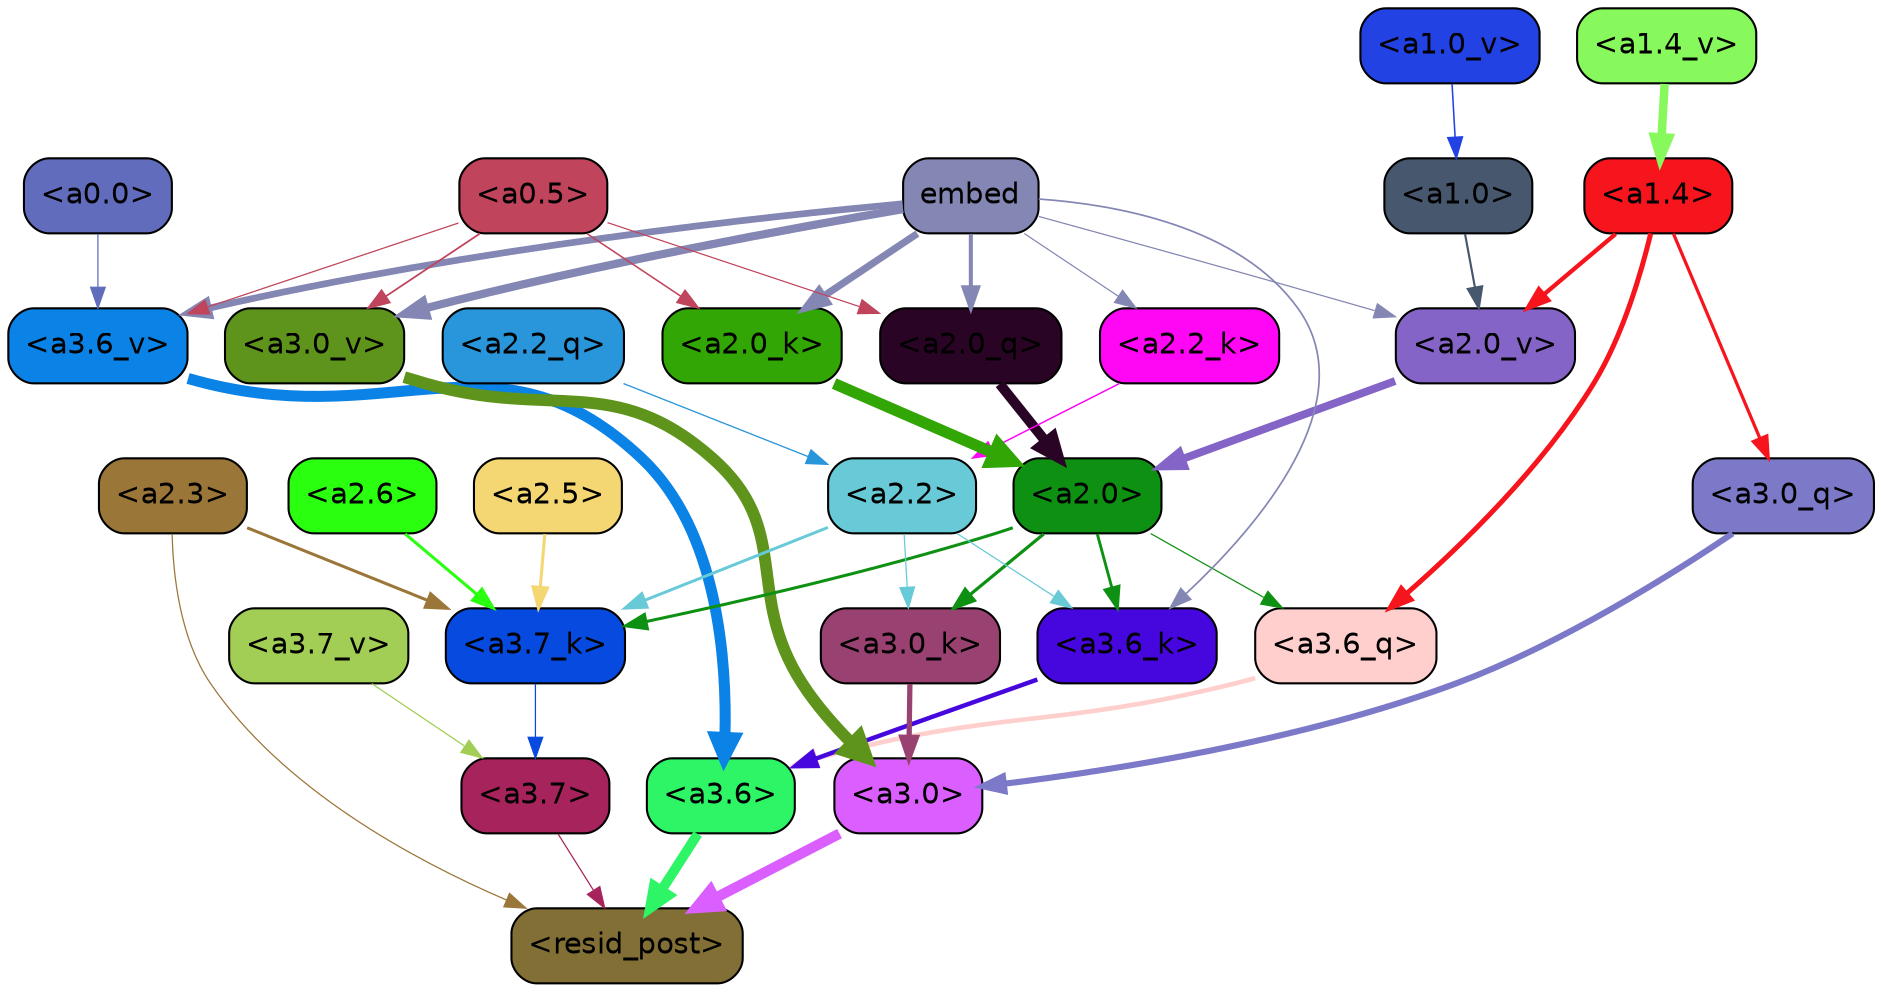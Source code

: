 strict digraph "" {
	graph [bgcolor=transparent,
		layout=dot,
		overlap=false,
		splines=true
	];
	"<a3.7>"	[color=black,
		fillcolor="#a7235b",
		fontname=Helvetica,
		shape=box,
		style="filled, rounded"];
	"<resid_post>"	[color=black,
		fillcolor="#816f35",
		fontname=Helvetica,
		shape=box,
		style="filled, rounded"];
	"<a3.7>" -> "<resid_post>"	[color="#a7235b",
		penwidth=0.6];
	"<a3.6>"	[color=black,
		fillcolor="#2df565",
		fontname=Helvetica,
		shape=box,
		style="filled, rounded"];
	"<a3.6>" -> "<resid_post>"	[color="#2df565",
		penwidth=4.749041676521301];
	"<a3.0>"	[color=black,
		fillcolor="#db5ffe",
		fontname=Helvetica,
		shape=box,
		style="filled, rounded"];
	"<a3.0>" -> "<resid_post>"	[color="#db5ffe",
		penwidth=5.004215121269226];
	"<a2.3>"	[color=black,
		fillcolor="#9b7639",
		fontname=Helvetica,
		shape=box,
		style="filled, rounded"];
	"<a2.3>" -> "<resid_post>"	[color="#9b7639",
		penwidth=0.6];
	"<a3.7_k>"	[color=black,
		fillcolor="#064adf",
		fontname=Helvetica,
		shape=box,
		style="filled, rounded"];
	"<a2.3>" -> "<a3.7_k>"	[color="#9b7639",
		penwidth=1.4559586644172668];
	"<a3.6_q>"	[color=black,
		fillcolor="#fecfcc",
		fontname=Helvetica,
		shape=box,
		style="filled, rounded"];
	"<a3.6_q>" -> "<a3.6>"	[color="#fecfcc",
		penwidth=2.199681341648102];
	"<a3.0_q>"	[color=black,
		fillcolor="#7c79c8",
		fontname=Helvetica,
		shape=box,
		style="filled, rounded"];
	"<a3.0_q>" -> "<a3.0>"	[color="#7c79c8",
		penwidth=2.9459195733070374];
	"<a3.7_k>" -> "<a3.7>"	[color="#064adf",
		penwidth=0.6];
	"<a3.6_k>"	[color=black,
		fillcolor="#4606de",
		fontname=Helvetica,
		shape=box,
		style="filled, rounded"];
	"<a3.6_k>" -> "<a3.6>"	[color="#4606de",
		penwidth=2.13908451795578];
	"<a3.0_k>"	[color=black,
		fillcolor="#994170",
		fontname=Helvetica,
		shape=box,
		style="filled, rounded"];
	"<a3.0_k>" -> "<a3.0>"	[color="#994170",
		penwidth=2.520303964614868];
	"<a3.7_v>"	[color=black,
		fillcolor="#a2ce55",
		fontname=Helvetica,
		shape=box,
		style="filled, rounded"];
	"<a3.7_v>" -> "<a3.7>"	[color="#a2ce55",
		penwidth=0.6];
	"<a3.6_v>"	[color=black,
		fillcolor="#0a82e6",
		fontname=Helvetica,
		shape=box,
		style="filled, rounded"];
	"<a3.6_v>" -> "<a3.6>"	[color="#0a82e6",
		penwidth=5.297133803367615];
	"<a3.0_v>"	[color=black,
		fillcolor="#5f941c",
		fontname=Helvetica,
		shape=box,
		style="filled, rounded"];
	"<a3.0_v>" -> "<a3.0>"	[color="#5f941c",
		penwidth=5.680712580680847];
	"<a2.0>"	[color=black,
		fillcolor="#0e9113",
		fontname=Helvetica,
		shape=box,
		style="filled, rounded"];
	"<a2.0>" -> "<a3.6_q>"	[color="#0e9113",
		penwidth=0.6];
	"<a2.0>" -> "<a3.7_k>"	[color="#0e9113",
		penwidth=1.4582423567771912];
	"<a2.0>" -> "<a3.6_k>"	[color="#0e9113",
		penwidth=1.3792681694030762];
	"<a2.0>" -> "<a3.0_k>"	[color="#0e9113",
		penwidth=1.5433646440505981];
	"<a1.4>"	[color=black,
		fillcolor="#f6141d",
		fontname=Helvetica,
		shape=box,
		style="filled, rounded"];
	"<a1.4>" -> "<a3.6_q>"	[color="#f6141d",
		penwidth=2.407962203025818];
	"<a1.4>" -> "<a3.0_q>"	[color="#f6141d",
		penwidth=1.5490156412124634];
	"<a2.0_v>"	[color=black,
		fillcolor="#8464c6",
		fontname=Helvetica,
		shape=box,
		style="filled, rounded"];
	"<a1.4>" -> "<a2.0_v>"	[color="#f6141d",
		penwidth=2.058677911758423];
	"<a2.6>"	[color=black,
		fillcolor="#29ff0f",
		fontname=Helvetica,
		shape=box,
		style="filled, rounded"];
	"<a2.6>" -> "<a3.7_k>"	[color="#29ff0f",
		penwidth=1.468173325061798];
	"<a2.5>"	[color=black,
		fillcolor="#f4d772",
		fontname=Helvetica,
		shape=box,
		style="filled, rounded"];
	"<a2.5>" -> "<a3.7_k>"	[color="#f4d772",
		penwidth=1.457568109035492];
	"<a2.2>"	[color=black,
		fillcolor="#67cad6",
		fontname=Helvetica,
		shape=box,
		style="filled, rounded"];
	"<a2.2>" -> "<a3.7_k>"	[color="#67cad6",
		penwidth=1.4199435114860535];
	"<a2.2>" -> "<a3.6_k>"	[color="#67cad6",
		penwidth=0.6];
	"<a2.2>" -> "<a3.0_k>"	[color="#67cad6",
		penwidth=0.6];
	embed	[color=black,
		fillcolor="#8487b3",
		fontname=Helvetica,
		shape=box,
		style="filled, rounded"];
	embed -> "<a3.6_k>"	[color="#8487b3",
		penwidth=0.8273519277572632];
	embed -> "<a3.6_v>"	[color="#8487b3",
		penwidth=3.2414157912135124];
	embed -> "<a3.0_v>"	[color="#8487b3",
		penwidth=3.929257571697235];
	"<a2.0_q>"	[color=black,
		fillcolor="#290425",
		fontname=Helvetica,
		shape=box,
		style="filled, rounded"];
	embed -> "<a2.0_q>"	[color="#8487b3",
		penwidth=1.9435837268829346];
	"<a2.2_k>"	[color=black,
		fillcolor="#ff07f4",
		fontname=Helvetica,
		shape=box,
		style="filled, rounded"];
	embed -> "<a2.2_k>"	[color="#8487b3",
		penwidth=0.6];
	"<a2.0_k>"	[color=black,
		fillcolor="#31a604",
		fontname=Helvetica,
		shape=box,
		style="filled, rounded"];
	embed -> "<a2.0_k>"	[color="#8487b3",
		penwidth=3.4579111337661743];
	embed -> "<a2.0_v>"	[color="#8487b3",
		penwidth=0.6];
	"<a0.5>"	[color=black,
		fillcolor="#bf445c",
		fontname=Helvetica,
		shape=box,
		style="filled, rounded"];
	"<a0.5>" -> "<a3.6_v>"	[color="#bf445c",
		penwidth=0.6];
	"<a0.5>" -> "<a3.0_v>"	[color="#bf445c",
		penwidth=0.8535017371177673];
	"<a0.5>" -> "<a2.0_q>"	[color="#bf445c",
		penwidth=0.6];
	"<a0.5>" -> "<a2.0_k>"	[color="#bf445c",
		penwidth=0.7646331787109375];
	"<a0.0>"	[color=black,
		fillcolor="#616dbc",
		fontname=Helvetica,
		shape=box,
		style="filled, rounded"];
	"<a0.0>" -> "<a3.6_v>"	[color="#616dbc",
		penwidth=0.6];
	"<a2.2_q>"	[color=black,
		fillcolor="#2995da",
		fontname=Helvetica,
		shape=box,
		style="filled, rounded"];
	"<a2.2_q>" -> "<a2.2>"	[color="#2995da",
		penwidth=0.6301735639572144];
	"<a2.0_q>" -> "<a2.0>"	[color="#290425",
		penwidth=4.832814455032349];
	"<a2.2_k>" -> "<a2.2>"	[color="#ff07f4",
		penwidth=0.7200896441936493];
	"<a2.0_k>" -> "<a2.0>"	[color="#31a604",
		penwidth=5.423068851232529];
	"<a2.0_v>" -> "<a2.0>"	[color="#8464c6",
		penwidth=3.7890332341194153];
	"<a1.0>"	[color=black,
		fillcolor="#47576e",
		fontname=Helvetica,
		shape=box,
		style="filled, rounded"];
	"<a1.0>" -> "<a2.0_v>"	[color="#47576e",
		penwidth=1.041085124015808];
	"<a1.4_v>"	[color=black,
		fillcolor="#87f95d",
		fontname=Helvetica,
		shape=box,
		style="filled, rounded"];
	"<a1.4_v>" -> "<a1.4>"	[color="#87f95d",
		penwidth=4.065267086029053];
	"<a1.0_v>"	[color=black,
		fillcolor="#2242e4",
		fontname=Helvetica,
		shape=box,
		style="filled, rounded"];
	"<a1.0_v>" -> "<a1.0>"	[color="#2242e4",
		penwidth=0.7517843246459961];
}
